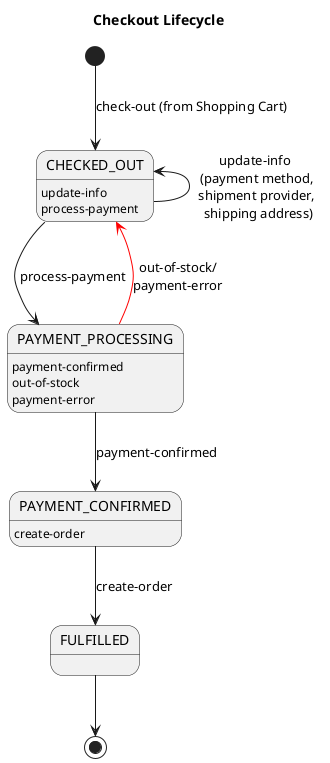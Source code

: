 @startuml Checkout Lifecycle

title Checkout Lifecycle
[*] --> CHECKED_OUT : check-out (from Shopping Cart)
CHECKED_OUT -up-> CHECKED_OUT: update-info \n (payment method, \n shipment provider, \n shipping address)
CHECKED_OUT -down-> PAYMENT_PROCESSING: process-payment
PAYMENT_PROCESSING -down-> PAYMENT_CONFIRMED: payment-confirmed
PAYMENT_PROCESSING -[#red]-> CHECKED_OUT: out-of-stock/\npayment-error
PAYMENT_CONFIRMED -down-> FULFILLED: create-order
FULFILLED -down-> [*]

CHECKED_OUT: update-info
CHECKED_OUT: process-payment
PAYMENT_PROCESSING: payment-confirmed
PAYMENT_PROCESSING: out-of-stock
PAYMENT_PROCESSING: payment-error
PAYMENT_CONFIRMED: create-order

@enduml

